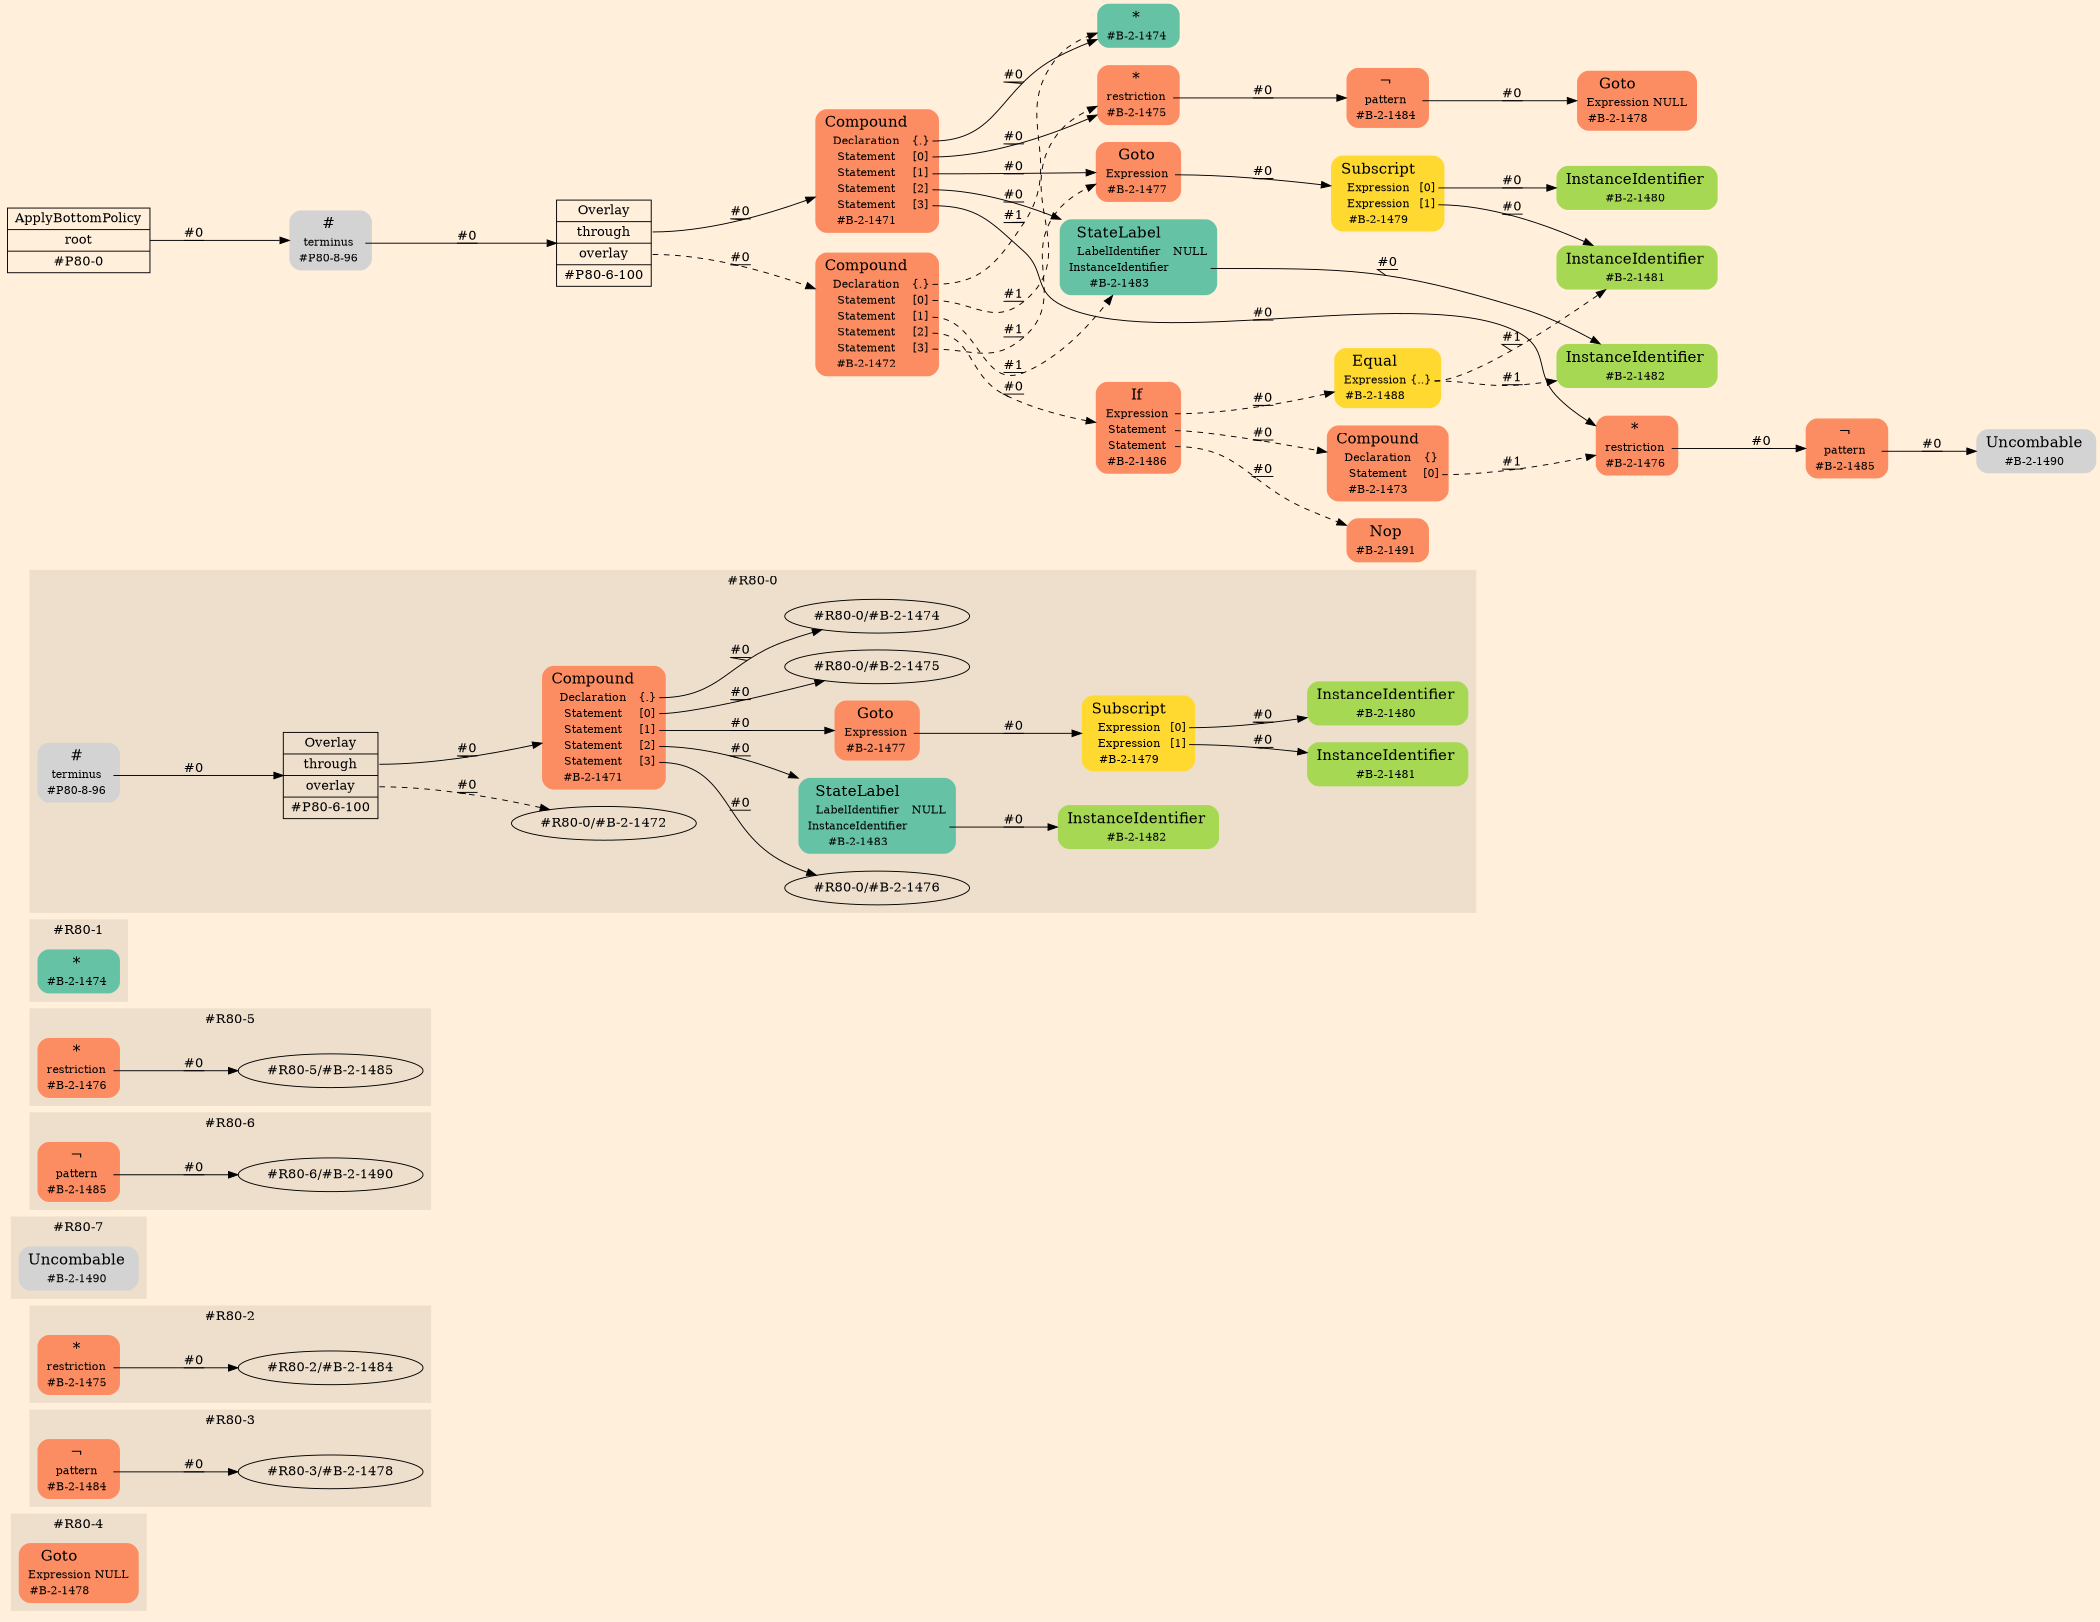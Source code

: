 digraph Inferno {
graph [
rankdir = "LR"
ranksep = 1.0
size = "14,20"
bgcolor = antiquewhite1
color = black
fontcolor = black
];
node [
];
subgraph "cluster#R80-4" {
label = "#R80-4"
style = "filled"
color = antiquewhite2
"#R80-4/#B-2-1478" [
shape = "plaintext"
fillcolor = "/set28/2"
label = <<TABLE BORDER="0" CELLBORDER="0" CELLSPACING="0">
 <TR>
  <TD><FONT POINT-SIZE="16.0">Goto</FONT></TD>
  <TD></TD>
 </TR>
 <TR>
  <TD>Expression</TD>
  <TD PORT="port0">NULL</TD>
 </TR>
 <TR>
  <TD>#B-2-1478</TD>
  <TD PORT="port1"></TD>
 </TR>
</TABLE>>
style = "rounded,filled"
fontsize = "12"
];
}
subgraph "cluster#R80-3" {
label = "#R80-3"
style = "filled"
color = antiquewhite2
"#R80-3/#B-2-1484" [
shape = "plaintext"
fillcolor = "/set28/2"
label = <<TABLE BORDER="0" CELLBORDER="0" CELLSPACING="0">
 <TR>
  <TD><FONT POINT-SIZE="16.0">¬</FONT></TD>
  <TD></TD>
 </TR>
 <TR>
  <TD>pattern</TD>
  <TD PORT="port0"></TD>
 </TR>
 <TR>
  <TD>#B-2-1484</TD>
  <TD PORT="port1"></TD>
 </TR>
</TABLE>>
style = "rounded,filled"
fontsize = "12"
];
"#R80-3/#B-2-1484":port0 -> "#R80-3/#B-2-1478" [style="solid"
label = "#0"
decorate = true
color = black
fontcolor = black
];
}
subgraph "cluster#R80-2" {
label = "#R80-2"
style = "filled"
color = antiquewhite2
"#R80-2/#B-2-1475" [
shape = "plaintext"
fillcolor = "/set28/2"
label = <<TABLE BORDER="0" CELLBORDER="0" CELLSPACING="0">
 <TR>
  <TD><FONT POINT-SIZE="16.0">*</FONT></TD>
  <TD></TD>
 </TR>
 <TR>
  <TD>restriction</TD>
  <TD PORT="port0"></TD>
 </TR>
 <TR>
  <TD>#B-2-1475</TD>
  <TD PORT="port1"></TD>
 </TR>
</TABLE>>
style = "rounded,filled"
fontsize = "12"
];
"#R80-2/#B-2-1475":port0 -> "#R80-2/#B-2-1484" [style="solid"
label = "#0"
decorate = true
color = black
fontcolor = black
];
}
subgraph "cluster#R80-7" {
label = "#R80-7"
style = "filled"
color = antiquewhite2
"#R80-7/#B-2-1490" [
shape = "plaintext"
label = <<TABLE BORDER="0" CELLBORDER="0" CELLSPACING="0">
 <TR>
  <TD><FONT POINT-SIZE="16.0">Uncombable</FONT></TD>
  <TD></TD>
 </TR>
 <TR>
  <TD>#B-2-1490</TD>
  <TD PORT="port0"></TD>
 </TR>
</TABLE>>
style = "rounded,filled"
fontsize = "12"
];
}
subgraph "cluster#R80-6" {
label = "#R80-6"
style = "filled"
color = antiquewhite2
"#R80-6/#B-2-1485" [
shape = "plaintext"
fillcolor = "/set28/2"
label = <<TABLE BORDER="0" CELLBORDER="0" CELLSPACING="0">
 <TR>
  <TD><FONT POINT-SIZE="16.0">¬</FONT></TD>
  <TD></TD>
 </TR>
 <TR>
  <TD>pattern</TD>
  <TD PORT="port0"></TD>
 </TR>
 <TR>
  <TD>#B-2-1485</TD>
  <TD PORT="port1"></TD>
 </TR>
</TABLE>>
style = "rounded,filled"
fontsize = "12"
];
"#R80-6/#B-2-1485":port0 -> "#R80-6/#B-2-1490" [style="solid"
label = "#0"
decorate = true
color = black
fontcolor = black
];
}
subgraph "cluster#R80-5" {
label = "#R80-5"
style = "filled"
color = antiquewhite2
"#R80-5/#B-2-1476" [
shape = "plaintext"
fillcolor = "/set28/2"
label = <<TABLE BORDER="0" CELLBORDER="0" CELLSPACING="0">
 <TR>
  <TD><FONT POINT-SIZE="16.0">*</FONT></TD>
  <TD></TD>
 </TR>
 <TR>
  <TD>restriction</TD>
  <TD PORT="port0"></TD>
 </TR>
 <TR>
  <TD>#B-2-1476</TD>
  <TD PORT="port1"></TD>
 </TR>
</TABLE>>
style = "rounded,filled"
fontsize = "12"
];
"#R80-5/#B-2-1476":port0 -> "#R80-5/#B-2-1485" [style="solid"
label = "#0"
decorate = true
color = black
fontcolor = black
];
}
subgraph "cluster#R80-1" {
label = "#R80-1"
style = "filled"
color = antiquewhite2
"#R80-1/#B-2-1474" [
shape = "plaintext"
fillcolor = "/set28/1"
label = <<TABLE BORDER="0" CELLBORDER="0" CELLSPACING="0">
 <TR>
  <TD><FONT POINT-SIZE="16.0">*</FONT></TD>
  <TD></TD>
 </TR>
 <TR>
  <TD>#B-2-1474</TD>
  <TD PORT="port0"></TD>
 </TR>
</TABLE>>
style = "rounded,filled"
fontsize = "12"
];
}
subgraph "cluster#R80-0" {
label = "#R80-0"
style = "filled"
color = antiquewhite2
"#R80-0/#B-2-1482" [
shape = "plaintext"
fillcolor = "/set28/5"
label = <<TABLE BORDER="0" CELLBORDER="0" CELLSPACING="0">
 <TR>
  <TD><FONT POINT-SIZE="16.0">InstanceIdentifier</FONT></TD>
  <TD></TD>
 </TR>
 <TR>
  <TD>#B-2-1482</TD>
  <TD PORT="port0"></TD>
 </TR>
</TABLE>>
style = "rounded,filled"
fontsize = "12"
];
"#R80-0/#B-2-1483" [
shape = "plaintext"
fillcolor = "/set28/1"
label = <<TABLE BORDER="0" CELLBORDER="0" CELLSPACING="0">
 <TR>
  <TD><FONT POINT-SIZE="16.0">StateLabel</FONT></TD>
  <TD></TD>
 </TR>
 <TR>
  <TD>LabelIdentifier</TD>
  <TD PORT="port0">NULL</TD>
 </TR>
 <TR>
  <TD>InstanceIdentifier</TD>
  <TD PORT="port1"></TD>
 </TR>
 <TR>
  <TD>#B-2-1483</TD>
  <TD PORT="port2"></TD>
 </TR>
</TABLE>>
style = "rounded,filled"
fontsize = "12"
];
"#R80-0/#B-2-1481" [
shape = "plaintext"
fillcolor = "/set28/5"
label = <<TABLE BORDER="0" CELLBORDER="0" CELLSPACING="0">
 <TR>
  <TD><FONT POINT-SIZE="16.0">InstanceIdentifier</FONT></TD>
  <TD></TD>
 </TR>
 <TR>
  <TD>#B-2-1481</TD>
  <TD PORT="port0"></TD>
 </TR>
</TABLE>>
style = "rounded,filled"
fontsize = "12"
];
"#R80-0/#P80-8-96" [
shape = "plaintext"
label = <<TABLE BORDER="0" CELLBORDER="0" CELLSPACING="0">
 <TR>
  <TD><FONT POINT-SIZE="16.0">#</FONT></TD>
  <TD></TD>
 </TR>
 <TR>
  <TD>terminus</TD>
  <TD PORT="port0"></TD>
 </TR>
 <TR>
  <TD>#P80-8-96</TD>
  <TD PORT="port1"></TD>
 </TR>
</TABLE>>
style = "rounded,filled"
fontsize = "12"
];
"#R80-0/#B-2-1471" [
shape = "plaintext"
fillcolor = "/set28/2"
label = <<TABLE BORDER="0" CELLBORDER="0" CELLSPACING="0">
 <TR>
  <TD><FONT POINT-SIZE="16.0">Compound</FONT></TD>
  <TD></TD>
 </TR>
 <TR>
  <TD>Declaration</TD>
  <TD PORT="port0">{.}</TD>
 </TR>
 <TR>
  <TD>Statement</TD>
  <TD PORT="port1">[0]</TD>
 </TR>
 <TR>
  <TD>Statement</TD>
  <TD PORT="port2">[1]</TD>
 </TR>
 <TR>
  <TD>Statement</TD>
  <TD PORT="port3">[2]</TD>
 </TR>
 <TR>
  <TD>Statement</TD>
  <TD PORT="port4">[3]</TD>
 </TR>
 <TR>
  <TD>#B-2-1471</TD>
  <TD PORT="port5"></TD>
 </TR>
</TABLE>>
style = "rounded,filled"
fontsize = "12"
];
"#R80-0/#P80-6-100" [
shape = "record"
fillcolor = antiquewhite2
label = "<fixed> Overlay | <port0> through | <port1> overlay | <port2> #P80-6-100"
style = "filled"
fontsize = "14"
color = black
fontcolor = black
];
"#R80-0/#B-2-1479" [
shape = "plaintext"
fillcolor = "/set28/6"
label = <<TABLE BORDER="0" CELLBORDER="0" CELLSPACING="0">
 <TR>
  <TD><FONT POINT-SIZE="16.0">Subscript</FONT></TD>
  <TD></TD>
 </TR>
 <TR>
  <TD>Expression</TD>
  <TD PORT="port0">[0]</TD>
 </TR>
 <TR>
  <TD>Expression</TD>
  <TD PORT="port1">[1]</TD>
 </TR>
 <TR>
  <TD>#B-2-1479</TD>
  <TD PORT="port2"></TD>
 </TR>
</TABLE>>
style = "rounded,filled"
fontsize = "12"
];
"#R80-0/#B-2-1477" [
shape = "plaintext"
fillcolor = "/set28/2"
label = <<TABLE BORDER="0" CELLBORDER="0" CELLSPACING="0">
 <TR>
  <TD><FONT POINT-SIZE="16.0">Goto</FONT></TD>
  <TD></TD>
 </TR>
 <TR>
  <TD>Expression</TD>
  <TD PORT="port0"></TD>
 </TR>
 <TR>
  <TD>#B-2-1477</TD>
  <TD PORT="port1"></TD>
 </TR>
</TABLE>>
style = "rounded,filled"
fontsize = "12"
];
"#R80-0/#B-2-1480" [
shape = "plaintext"
fillcolor = "/set28/5"
label = <<TABLE BORDER="0" CELLBORDER="0" CELLSPACING="0">
 <TR>
  <TD><FONT POINT-SIZE="16.0">InstanceIdentifier</FONT></TD>
  <TD></TD>
 </TR>
 <TR>
  <TD>#B-2-1480</TD>
  <TD PORT="port0"></TD>
 </TR>
</TABLE>>
style = "rounded,filled"
fontsize = "12"
];
"#R80-0/#B-2-1483":port1 -> "#R80-0/#B-2-1482" [style="solid"
label = "#0"
decorate = true
color = black
fontcolor = black
];
"#R80-0/#P80-8-96":port0 -> "#R80-0/#P80-6-100" [style="solid"
label = "#0"
decorate = true
color = black
fontcolor = black
];
"#R80-0/#B-2-1471":port0 -> "#R80-0/#B-2-1474" [style="solid"
label = "#0"
decorate = true
color = black
fontcolor = black
];
"#R80-0/#B-2-1471":port1 -> "#R80-0/#B-2-1475" [style="solid"
label = "#0"
decorate = true
color = black
fontcolor = black
];
"#R80-0/#B-2-1471":port2 -> "#R80-0/#B-2-1477" [style="solid"
label = "#0"
decorate = true
color = black
fontcolor = black
];
"#R80-0/#B-2-1471":port3 -> "#R80-0/#B-2-1483" [style="solid"
label = "#0"
decorate = true
color = black
fontcolor = black
];
"#R80-0/#B-2-1471":port4 -> "#R80-0/#B-2-1476" [style="solid"
label = "#0"
decorate = true
color = black
fontcolor = black
];
"#R80-0/#P80-6-100":port0 -> "#R80-0/#B-2-1471" [style="solid"
label = "#0"
decorate = true
color = black
fontcolor = black
];
"#R80-0/#P80-6-100":port1 -> "#R80-0/#B-2-1472" [style="dashed"
label = "#0"
decorate = true
color = black
fontcolor = black
];
"#R80-0/#B-2-1479":port0 -> "#R80-0/#B-2-1480" [style="solid"
label = "#0"
decorate = true
color = black
fontcolor = black
];
"#R80-0/#B-2-1479":port1 -> "#R80-0/#B-2-1481" [style="solid"
label = "#0"
decorate = true
color = black
fontcolor = black
];
"#R80-0/#B-2-1477":port0 -> "#R80-0/#B-2-1479" [style="solid"
label = "#0"
decorate = true
color = black
fontcolor = black
];
}
"CR#P80-0" [
shape = "record"
fillcolor = antiquewhite1
label = "<fixed> ApplyBottomPolicy | <port0> root | <port1> #P80-0"
style = "filled"
fontsize = "14"
color = black
fontcolor = black
];
"#P80-8-96" [
shape = "plaintext"
label = <<TABLE BORDER="0" CELLBORDER="0" CELLSPACING="0">
 <TR>
  <TD><FONT POINT-SIZE="16.0">#</FONT></TD>
  <TD></TD>
 </TR>
 <TR>
  <TD>terminus</TD>
  <TD PORT="port0"></TD>
 </TR>
 <TR>
  <TD>#P80-8-96</TD>
  <TD PORT="port1"></TD>
 </TR>
</TABLE>>
style = "rounded,filled"
fontsize = "12"
];
"#P80-6-100" [
shape = "record"
fillcolor = antiquewhite1
label = "<fixed> Overlay | <port0> through | <port1> overlay | <port2> #P80-6-100"
style = "filled"
fontsize = "14"
color = black
fontcolor = black
];
"#B-2-1471" [
shape = "plaintext"
fillcolor = "/set28/2"
label = <<TABLE BORDER="0" CELLBORDER="0" CELLSPACING="0">
 <TR>
  <TD><FONT POINT-SIZE="16.0">Compound</FONT></TD>
  <TD></TD>
 </TR>
 <TR>
  <TD>Declaration</TD>
  <TD PORT="port0">{.}</TD>
 </TR>
 <TR>
  <TD>Statement</TD>
  <TD PORT="port1">[0]</TD>
 </TR>
 <TR>
  <TD>Statement</TD>
  <TD PORT="port2">[1]</TD>
 </TR>
 <TR>
  <TD>Statement</TD>
  <TD PORT="port3">[2]</TD>
 </TR>
 <TR>
  <TD>Statement</TD>
  <TD PORT="port4">[3]</TD>
 </TR>
 <TR>
  <TD>#B-2-1471</TD>
  <TD PORT="port5"></TD>
 </TR>
</TABLE>>
style = "rounded,filled"
fontsize = "12"
];
"#B-2-1474" [
shape = "plaintext"
fillcolor = "/set28/1"
label = <<TABLE BORDER="0" CELLBORDER="0" CELLSPACING="0">
 <TR>
  <TD><FONT POINT-SIZE="16.0">*</FONT></TD>
  <TD></TD>
 </TR>
 <TR>
  <TD>#B-2-1474</TD>
  <TD PORT="port0"></TD>
 </TR>
</TABLE>>
style = "rounded,filled"
fontsize = "12"
];
"#B-2-1475" [
shape = "plaintext"
fillcolor = "/set28/2"
label = <<TABLE BORDER="0" CELLBORDER="0" CELLSPACING="0">
 <TR>
  <TD><FONT POINT-SIZE="16.0">*</FONT></TD>
  <TD></TD>
 </TR>
 <TR>
  <TD>restriction</TD>
  <TD PORT="port0"></TD>
 </TR>
 <TR>
  <TD>#B-2-1475</TD>
  <TD PORT="port1"></TD>
 </TR>
</TABLE>>
style = "rounded,filled"
fontsize = "12"
];
"#B-2-1484" [
shape = "plaintext"
fillcolor = "/set28/2"
label = <<TABLE BORDER="0" CELLBORDER="0" CELLSPACING="0">
 <TR>
  <TD><FONT POINT-SIZE="16.0">¬</FONT></TD>
  <TD></TD>
 </TR>
 <TR>
  <TD>pattern</TD>
  <TD PORT="port0"></TD>
 </TR>
 <TR>
  <TD>#B-2-1484</TD>
  <TD PORT="port1"></TD>
 </TR>
</TABLE>>
style = "rounded,filled"
fontsize = "12"
];
"#B-2-1478" [
shape = "plaintext"
fillcolor = "/set28/2"
label = <<TABLE BORDER="0" CELLBORDER="0" CELLSPACING="0">
 <TR>
  <TD><FONT POINT-SIZE="16.0">Goto</FONT></TD>
  <TD></TD>
 </TR>
 <TR>
  <TD>Expression</TD>
  <TD PORT="port0">NULL</TD>
 </TR>
 <TR>
  <TD>#B-2-1478</TD>
  <TD PORT="port1"></TD>
 </TR>
</TABLE>>
style = "rounded,filled"
fontsize = "12"
];
"#B-2-1477" [
shape = "plaintext"
fillcolor = "/set28/2"
label = <<TABLE BORDER="0" CELLBORDER="0" CELLSPACING="0">
 <TR>
  <TD><FONT POINT-SIZE="16.0">Goto</FONT></TD>
  <TD></TD>
 </TR>
 <TR>
  <TD>Expression</TD>
  <TD PORT="port0"></TD>
 </TR>
 <TR>
  <TD>#B-2-1477</TD>
  <TD PORT="port1"></TD>
 </TR>
</TABLE>>
style = "rounded,filled"
fontsize = "12"
];
"#B-2-1479" [
shape = "plaintext"
fillcolor = "/set28/6"
label = <<TABLE BORDER="0" CELLBORDER="0" CELLSPACING="0">
 <TR>
  <TD><FONT POINT-SIZE="16.0">Subscript</FONT></TD>
  <TD></TD>
 </TR>
 <TR>
  <TD>Expression</TD>
  <TD PORT="port0">[0]</TD>
 </TR>
 <TR>
  <TD>Expression</TD>
  <TD PORT="port1">[1]</TD>
 </TR>
 <TR>
  <TD>#B-2-1479</TD>
  <TD PORT="port2"></TD>
 </TR>
</TABLE>>
style = "rounded,filled"
fontsize = "12"
];
"#B-2-1480" [
shape = "plaintext"
fillcolor = "/set28/5"
label = <<TABLE BORDER="0" CELLBORDER="0" CELLSPACING="0">
 <TR>
  <TD><FONT POINT-SIZE="16.0">InstanceIdentifier</FONT></TD>
  <TD></TD>
 </TR>
 <TR>
  <TD>#B-2-1480</TD>
  <TD PORT="port0"></TD>
 </TR>
</TABLE>>
style = "rounded,filled"
fontsize = "12"
];
"#B-2-1481" [
shape = "plaintext"
fillcolor = "/set28/5"
label = <<TABLE BORDER="0" CELLBORDER="0" CELLSPACING="0">
 <TR>
  <TD><FONT POINT-SIZE="16.0">InstanceIdentifier</FONT></TD>
  <TD></TD>
 </TR>
 <TR>
  <TD>#B-2-1481</TD>
  <TD PORT="port0"></TD>
 </TR>
</TABLE>>
style = "rounded,filled"
fontsize = "12"
];
"#B-2-1483" [
shape = "plaintext"
fillcolor = "/set28/1"
label = <<TABLE BORDER="0" CELLBORDER="0" CELLSPACING="0">
 <TR>
  <TD><FONT POINT-SIZE="16.0">StateLabel</FONT></TD>
  <TD></TD>
 </TR>
 <TR>
  <TD>LabelIdentifier</TD>
  <TD PORT="port0">NULL</TD>
 </TR>
 <TR>
  <TD>InstanceIdentifier</TD>
  <TD PORT="port1"></TD>
 </TR>
 <TR>
  <TD>#B-2-1483</TD>
  <TD PORT="port2"></TD>
 </TR>
</TABLE>>
style = "rounded,filled"
fontsize = "12"
];
"#B-2-1482" [
shape = "plaintext"
fillcolor = "/set28/5"
label = <<TABLE BORDER="0" CELLBORDER="0" CELLSPACING="0">
 <TR>
  <TD><FONT POINT-SIZE="16.0">InstanceIdentifier</FONT></TD>
  <TD></TD>
 </TR>
 <TR>
  <TD>#B-2-1482</TD>
  <TD PORT="port0"></TD>
 </TR>
</TABLE>>
style = "rounded,filled"
fontsize = "12"
];
"#B-2-1476" [
shape = "plaintext"
fillcolor = "/set28/2"
label = <<TABLE BORDER="0" CELLBORDER="0" CELLSPACING="0">
 <TR>
  <TD><FONT POINT-SIZE="16.0">*</FONT></TD>
  <TD></TD>
 </TR>
 <TR>
  <TD>restriction</TD>
  <TD PORT="port0"></TD>
 </TR>
 <TR>
  <TD>#B-2-1476</TD>
  <TD PORT="port1"></TD>
 </TR>
</TABLE>>
style = "rounded,filled"
fontsize = "12"
];
"#B-2-1485" [
shape = "plaintext"
fillcolor = "/set28/2"
label = <<TABLE BORDER="0" CELLBORDER="0" CELLSPACING="0">
 <TR>
  <TD><FONT POINT-SIZE="16.0">¬</FONT></TD>
  <TD></TD>
 </TR>
 <TR>
  <TD>pattern</TD>
  <TD PORT="port0"></TD>
 </TR>
 <TR>
  <TD>#B-2-1485</TD>
  <TD PORT="port1"></TD>
 </TR>
</TABLE>>
style = "rounded,filled"
fontsize = "12"
];
"#B-2-1490" [
shape = "plaintext"
label = <<TABLE BORDER="0" CELLBORDER="0" CELLSPACING="0">
 <TR>
  <TD><FONT POINT-SIZE="16.0">Uncombable</FONT></TD>
  <TD></TD>
 </TR>
 <TR>
  <TD>#B-2-1490</TD>
  <TD PORT="port0"></TD>
 </TR>
</TABLE>>
style = "rounded,filled"
fontsize = "12"
];
"#B-2-1472" [
shape = "plaintext"
fillcolor = "/set28/2"
label = <<TABLE BORDER="0" CELLBORDER="0" CELLSPACING="0">
 <TR>
  <TD><FONT POINT-SIZE="16.0">Compound</FONT></TD>
  <TD></TD>
 </TR>
 <TR>
  <TD>Declaration</TD>
  <TD PORT="port0">{.}</TD>
 </TR>
 <TR>
  <TD>Statement</TD>
  <TD PORT="port1">[0]</TD>
 </TR>
 <TR>
  <TD>Statement</TD>
  <TD PORT="port2">[1]</TD>
 </TR>
 <TR>
  <TD>Statement</TD>
  <TD PORT="port3">[2]</TD>
 </TR>
 <TR>
  <TD>Statement</TD>
  <TD PORT="port4">[3]</TD>
 </TR>
 <TR>
  <TD>#B-2-1472</TD>
  <TD PORT="port5"></TD>
 </TR>
</TABLE>>
style = "rounded,filled"
fontsize = "12"
];
"#B-2-1486" [
shape = "plaintext"
fillcolor = "/set28/2"
label = <<TABLE BORDER="0" CELLBORDER="0" CELLSPACING="0">
 <TR>
  <TD><FONT POINT-SIZE="16.0">If</FONT></TD>
  <TD></TD>
 </TR>
 <TR>
  <TD>Expression</TD>
  <TD PORT="port0"></TD>
 </TR>
 <TR>
  <TD>Statement</TD>
  <TD PORT="port1"></TD>
 </TR>
 <TR>
  <TD>Statement</TD>
  <TD PORT="port2"></TD>
 </TR>
 <TR>
  <TD>#B-2-1486</TD>
  <TD PORT="port3"></TD>
 </TR>
</TABLE>>
style = "rounded,filled"
fontsize = "12"
];
"#B-2-1488" [
shape = "plaintext"
fillcolor = "/set28/6"
label = <<TABLE BORDER="0" CELLBORDER="0" CELLSPACING="0">
 <TR>
  <TD><FONT POINT-SIZE="16.0">Equal</FONT></TD>
  <TD></TD>
 </TR>
 <TR>
  <TD>Expression</TD>
  <TD PORT="port0">{..}</TD>
 </TR>
 <TR>
  <TD>#B-2-1488</TD>
  <TD PORT="port1"></TD>
 </TR>
</TABLE>>
style = "rounded,filled"
fontsize = "12"
];
"#B-2-1473" [
shape = "plaintext"
fillcolor = "/set28/2"
label = <<TABLE BORDER="0" CELLBORDER="0" CELLSPACING="0">
 <TR>
  <TD><FONT POINT-SIZE="16.0">Compound</FONT></TD>
  <TD></TD>
 </TR>
 <TR>
  <TD>Declaration</TD>
  <TD PORT="port0">{}</TD>
 </TR>
 <TR>
  <TD>Statement</TD>
  <TD PORT="port1">[0]</TD>
 </TR>
 <TR>
  <TD>#B-2-1473</TD>
  <TD PORT="port2"></TD>
 </TR>
</TABLE>>
style = "rounded,filled"
fontsize = "12"
];
"#B-2-1491" [
shape = "plaintext"
fillcolor = "/set28/2"
label = <<TABLE BORDER="0" CELLBORDER="0" CELLSPACING="0">
 <TR>
  <TD><FONT POINT-SIZE="16.0">Nop</FONT></TD>
  <TD></TD>
 </TR>
 <TR>
  <TD>#B-2-1491</TD>
  <TD PORT="port0"></TD>
 </TR>
</TABLE>>
style = "rounded,filled"
fontsize = "12"
];
"CR#P80-0":port0 -> "#P80-8-96" [style="solid"
label = "#0"
decorate = true
color = black
fontcolor = black
];
"#P80-8-96":port0 -> "#P80-6-100" [style="solid"
label = "#0"
decorate = true
color = black
fontcolor = black
];
"#P80-6-100":port0 -> "#B-2-1471" [style="solid"
label = "#0"
decorate = true
color = black
fontcolor = black
];
"#P80-6-100":port1 -> "#B-2-1472" [style="dashed"
label = "#0"
decorate = true
color = black
fontcolor = black
];
"#B-2-1471":port0 -> "#B-2-1474" [style="solid"
label = "#0"
decorate = true
color = black
fontcolor = black
];
"#B-2-1471":port1 -> "#B-2-1475" [style="solid"
label = "#0"
decorate = true
color = black
fontcolor = black
];
"#B-2-1471":port2 -> "#B-2-1477" [style="solid"
label = "#0"
decorate = true
color = black
fontcolor = black
];
"#B-2-1471":port3 -> "#B-2-1483" [style="solid"
label = "#0"
decorate = true
color = black
fontcolor = black
];
"#B-2-1471":port4 -> "#B-2-1476" [style="solid"
label = "#0"
decorate = true
color = black
fontcolor = black
];
"#B-2-1475":port0 -> "#B-2-1484" [style="solid"
label = "#0"
decorate = true
color = black
fontcolor = black
];
"#B-2-1484":port0 -> "#B-2-1478" [style="solid"
label = "#0"
decorate = true
color = black
fontcolor = black
];
"#B-2-1477":port0 -> "#B-2-1479" [style="solid"
label = "#0"
decorate = true
color = black
fontcolor = black
];
"#B-2-1479":port0 -> "#B-2-1480" [style="solid"
label = "#0"
decorate = true
color = black
fontcolor = black
];
"#B-2-1479":port1 -> "#B-2-1481" [style="solid"
label = "#0"
decorate = true
color = black
fontcolor = black
];
"#B-2-1483":port1 -> "#B-2-1482" [style="solid"
label = "#0"
decorate = true
color = black
fontcolor = black
];
"#B-2-1476":port0 -> "#B-2-1485" [style="solid"
label = "#0"
decorate = true
color = black
fontcolor = black
];
"#B-2-1485":port0 -> "#B-2-1490" [style="solid"
label = "#0"
decorate = true
color = black
fontcolor = black
];
"#B-2-1472":port0 -> "#B-2-1474" [style="dashed"
label = "#1"
decorate = true
color = black
fontcolor = black
];
"#B-2-1472":port1 -> "#B-2-1475" [style="dashed"
label = "#1"
decorate = true
color = black
fontcolor = black
];
"#B-2-1472":port2 -> "#B-2-1483" [style="dashed"
label = "#1"
decorate = true
color = black
fontcolor = black
];
"#B-2-1472":port3 -> "#B-2-1486" [style="dashed"
label = "#0"
decorate = true
color = black
fontcolor = black
];
"#B-2-1472":port4 -> "#B-2-1477" [style="dashed"
label = "#1"
decorate = true
color = black
fontcolor = black
];
"#B-2-1486":port0 -> "#B-2-1488" [style="dashed"
label = "#0"
decorate = true
color = black
fontcolor = black
];
"#B-2-1486":port1 -> "#B-2-1473" [style="dashed"
label = "#0"
decorate = true
color = black
fontcolor = black
];
"#B-2-1486":port2 -> "#B-2-1491" [style="dashed"
label = "#0"
decorate = true
color = black
fontcolor = black
];
"#B-2-1488":port0 -> "#B-2-1481" [style="dashed"
label = "#1"
decorate = true
color = black
fontcolor = black
];
"#B-2-1488":port0 -> "#B-2-1482" [style="dashed"
label = "#1"
decorate = true
color = black
fontcolor = black
];
"#B-2-1473":port1 -> "#B-2-1476" [style="dashed"
label = "#1"
decorate = true
color = black
fontcolor = black
];
}
